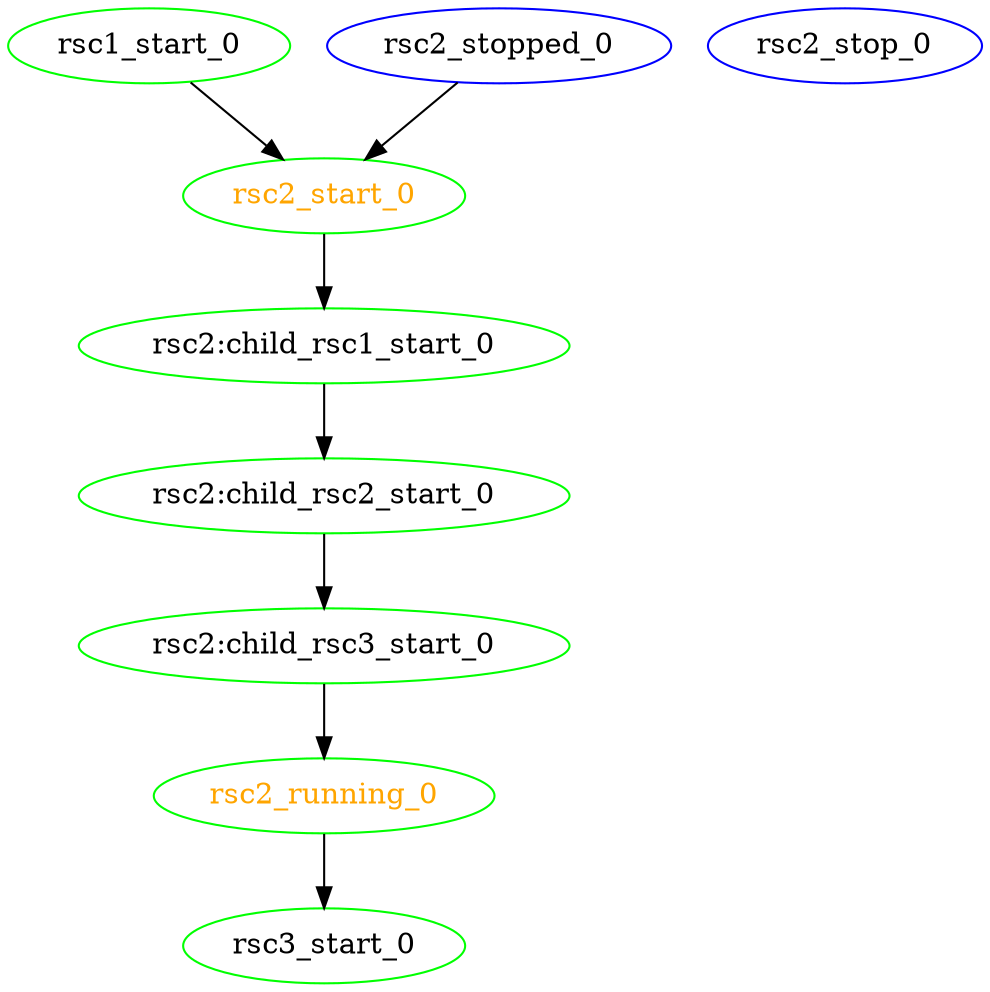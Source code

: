 digraph "g" {
	size = "30,30"
"rsc1_start_0" [ color="green" ]
"rsc2:child_rsc1_start_0" [ color="green" ]
"rsc2:child_rsc2_start_0" [ color="green" ]
"rsc2:child_rsc3_start_0" [ color="green" ]
"rsc2_start_0" [ color="green" fontcolor="orange" ]
"rsc2_running_0" [ color="green" fontcolor="orange" ]
"rsc2_stop_0" [ color="blue" ]
"rsc2_stopped_0" [ color="blue" ]
"rsc3_start_0" [ color="green" ]
"rsc2_start_0" -> "rsc2:child_rsc1_start_0"
"rsc2:child_rsc1_start_0" -> "rsc2:child_rsc2_start_0"
"rsc2:child_rsc2_start_0" -> "rsc2:child_rsc3_start_0"
"rsc1_start_0" -> "rsc2_start_0"
"rsc2_stopped_0" -> "rsc2_start_0"
"rsc2:child_rsc3_start_0" -> "rsc2_running_0"
"rsc2_running_0" -> "rsc3_start_0"
}
